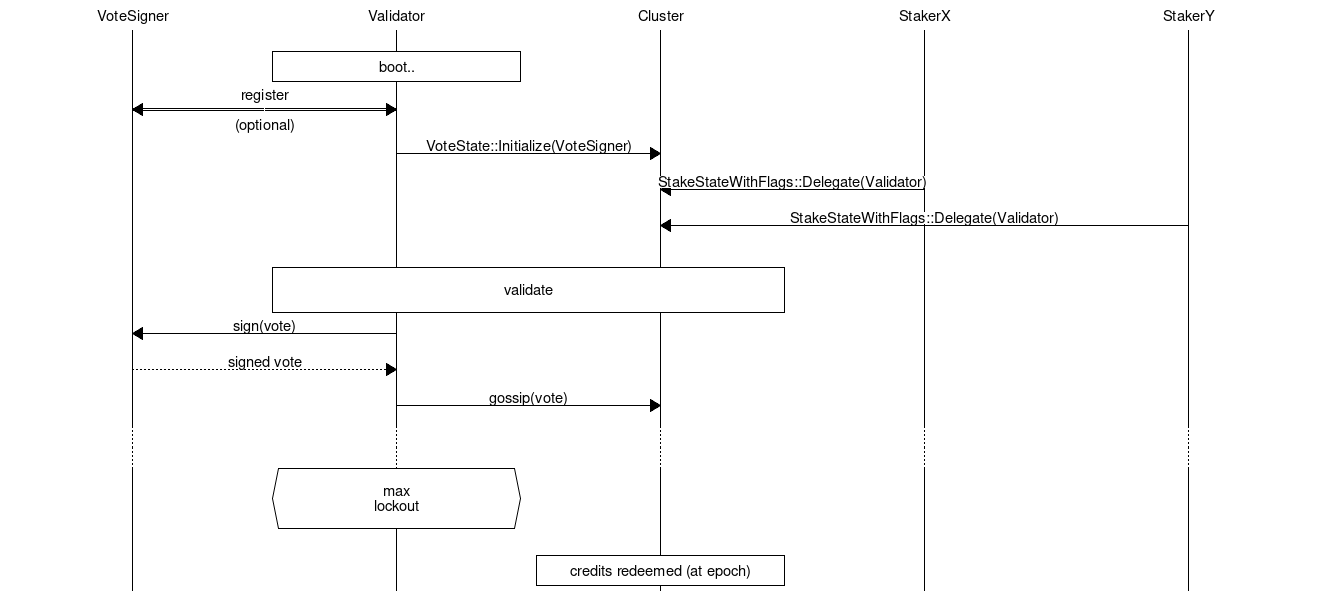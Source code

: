 msc {
  hscale="2.2";
   VoteSigner,
   Validator,
   Cluster,
   StakerX,
   StakerY;

   |||;
  Validator box Validator [label="boot.."];

  VoteSigner <:> Validator [label="register\n\n(optional)"];
  Validator => Cluster [label="VoteState::Initialize(VoteSigner)"];
  StakerX => Cluster [label="StakeStateWithFlags::Delegate(Validator)"];
  StakerY => Cluster [label="StakeStateWithFlags::Delegate(Validator)"];

     |||;
  Validator box Cluster [label="\nvalidate\n"];
  Validator => VoteSigner [label="sign(vote)"];
  VoteSigner >> Validator [label="signed vote"];

  Validator => Cluster [label="gossip(vote)"];
  ...;
  ... ;
  Validator abox Validator [label="\nmax\nlockout\n"];
       |||;
  Cluster box Cluster [label="credits redeemed (at epoch)"];


}
